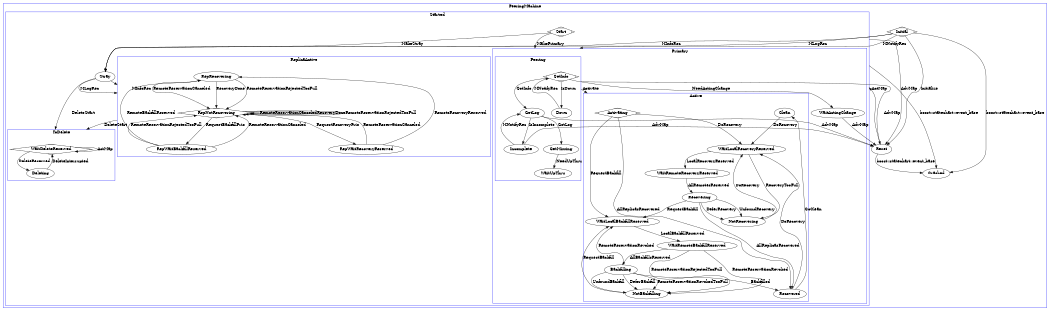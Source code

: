 digraph G {
	size="7,7"
	compound=true;
	subgraph cluster0 {
		label = "PeeringMachine";
		color = "blue";
		Crashed;
		Initial[shape=Mdiamond];
		Reset;
		subgraph cluster1 {
			label = "Started";
			color = "blue";
			Start[shape=Mdiamond];
			subgraph cluster2 {
				label = "Primary";
				color = "blue";
				WaitActingChange;
				subgraph cluster3 {
					label = "Peering";
					color = "blue";
					GetInfo[shape=Mdiamond];
					GetLog;
					GetMissing;
					WaitUpThru;
					Down;
					Incomplete;
				}
				subgraph cluster4 {
					label = "Active";
					color = "blue";
					Clean;
					Recovered;
					Backfilling;
					WaitRemoteBackfillReserved;
					WaitLocalBackfillReserved;
					NotBackfilling;
					NotRecovering;
					Recovering;
					WaitRemoteRecoveryReserved;
					WaitLocalRecoveryReserved;
					Activating[shape=Mdiamond];
				}
			}
			subgraph cluster5 {
				label = "ReplicaActive";
				color = "blue";
				RepRecovering;
				RepWaitBackfillReserved;
				RepWaitRecoveryReserved;
				RepNotRecovering[shape=Mdiamond];
			}
			Stray;
			subgraph cluster6 {
				label = "ToDelete";
				color = "blue";
				WaitDeleteReserved[shape=Mdiamond];
				Deleting;
			}
		}
	}
GetInfo -> WaitActingChange [label="NeedActingChange",ltail=cluster2,];
RepRecovering -> RepNotRecovering [label="RemoteReservationCanceled",];
RepNotRecovering -> RepNotRecovering [label="RemoteReservationCanceled",];
RepWaitRecoveryReserved -> RepNotRecovering [label="RemoteReservationCanceled",];
RepWaitBackfillReserved -> RepNotRecovering [label="RemoteReservationCanceled",];
Clean -> WaitLocalRecoveryReserved [label="DoRecovery",];
Recovered -> WaitLocalRecoveryReserved [label="DoRecovery",];
NotRecovering -> WaitLocalRecoveryReserved [label="DoRecovery",];
Activating -> WaitLocalRecoveryReserved [label="DoRecovery",];
Recovered -> Clean [label="GoClean",];
Start -> GetInfo [label="MakePrimary",lhead=cluster2,];
Initial -> Crashed [label="boost::statechart::event_base",];
Reset -> Crashed [label="boost::statechart::event_base",];
Start -> Crashed [label="boost::statechart::event_base",ltail=cluster1,];
GetLog -> GetMissing [label="GotLog",];
Initial -> GetInfo [label="MNotifyRec",lhead=cluster2,];
Down -> GetInfo [label="MNotifyRec",];
Incomplete -> GetLog [label="MNotifyRec",];
Initial -> Stray [label="MLogRec",];
Stray -> RepNotRecovering [label="MLogRec",lhead=cluster5,];
Recovering -> NotRecovering [label="DeferRecovery",];
Activating -> Recovered [label="AllReplicasRecovered",];
Recovering -> Recovered [label="AllReplicasRecovered",];
Recovering -> NotRecovering [label="UnfoundRecovery",];
RepNotRecovering -> RepWaitRecoveryReserved [label="RequestRecoveryPrio",];
WaitRemoteRecoveryReserved -> Recovering [label="AllRemotesReserved",];
Initial -> Reset [label="Initialize",];
Backfilling -> NotBackfilling [label="RemoteReservationRevokedTooFull",];
Backfilling -> NotBackfilling [label="UnfoundBackfill",];
Deleting -> WaitDeleteReserved [label="DeleteInterrupted",];
NotBackfilling -> WaitLocalBackfillReserved [label="RequestBackfill",];
Activating -> WaitLocalBackfillReserved [label="RequestBackfill",];
Recovering -> WaitLocalBackfillReserved [label="RequestBackfill",];
Reset -> Start [label="ActMap",lhead=cluster1,];
WaitDeleteReserved -> WaitDeleteReserved [label="ActMap",ltail=cluster6,lhead=cluster6,];
GetMissing -> WaitUpThru [label="NeedUpThru",];
RepWaitRecoveryReserved -> RepRecovering [label="RemoteRecoveryReserved",];
WaitLocalRecoveryReserved -> WaitRemoteRecoveryReserved [label="LocalRecoveryReserved",];
RepNotRecovering -> RepWaitBackfillReserved [label="RequestBackfillPrio",];
WaitRemoteBackfillReserved -> Backfilling [label="AllBackfillsReserved",];
Backfilling -> Recovered [label="Backfilled",];
Backfilling -> NotBackfilling [label="DeferBackfill",];
RepNotRecovering -> WaitDeleteReserved [label="DeleteStart",ltail=cluster5,lhead=cluster6,];
Stray -> WaitDeleteReserved [label="DeleteStart",lhead=cluster6,];
Initial -> Stray [label="MInfoRec",];
Stray -> RepNotRecovering [label="MInfoRec",lhead=cluster5,];
GetInfo -> Down [label="IsDown",];
RepRecovering -> RepNotRecovering [label="RecoveryDone",];
RepNotRecovering -> RepNotRecovering [label="RecoveryDone",];
RepRecovering -> RepNotRecovering [label="RemoteReservationRejectedTooFull",];
RepNotRecovering -> RepNotRecovering [label="RemoteReservationRejectedTooFull",];
WaitRemoteBackfillReserved -> NotBackfilling [label="RemoteReservationRejectedTooFull",];
RepWaitBackfillReserved -> RepNotRecovering [label="RemoteReservationRejectedTooFull",];
GetLog -> Incomplete [label="IsIncomplete",];
WaitLocalBackfillReserved -> WaitRemoteBackfillReserved [label="LocalBackfillReserved",];
GetInfo -> Activating [label="Activate",ltail=cluster3,lhead=cluster4,];
WaitLocalRecoveryReserved -> NotRecovering [label="RecoveryTooFull",];
GetInfo -> GetLog [label="GotInfo",];
Start -> Reset [label="AdvMap",ltail=cluster1,];
GetInfo -> Reset [label="AdvMap",ltail=cluster3,];
GetLog -> Reset [label="AdvMap",];
WaitActingChange -> Reset [label="AdvMap",];
Incomplete -> Reset [label="AdvMap",];
RepWaitBackfillReserved -> RepRecovering [label="RemoteBackfillReserved",];
Start -> Stray [label="MakeStray",];
WaitDeleteReserved -> Deleting [label="DeleteReserved",];
Backfilling -> WaitLocalBackfillReserved [label="RemoteReservationRevoked",];
WaitRemoteBackfillReserved -> NotBackfilling [label="RemoteReservationRevoked",];
}
